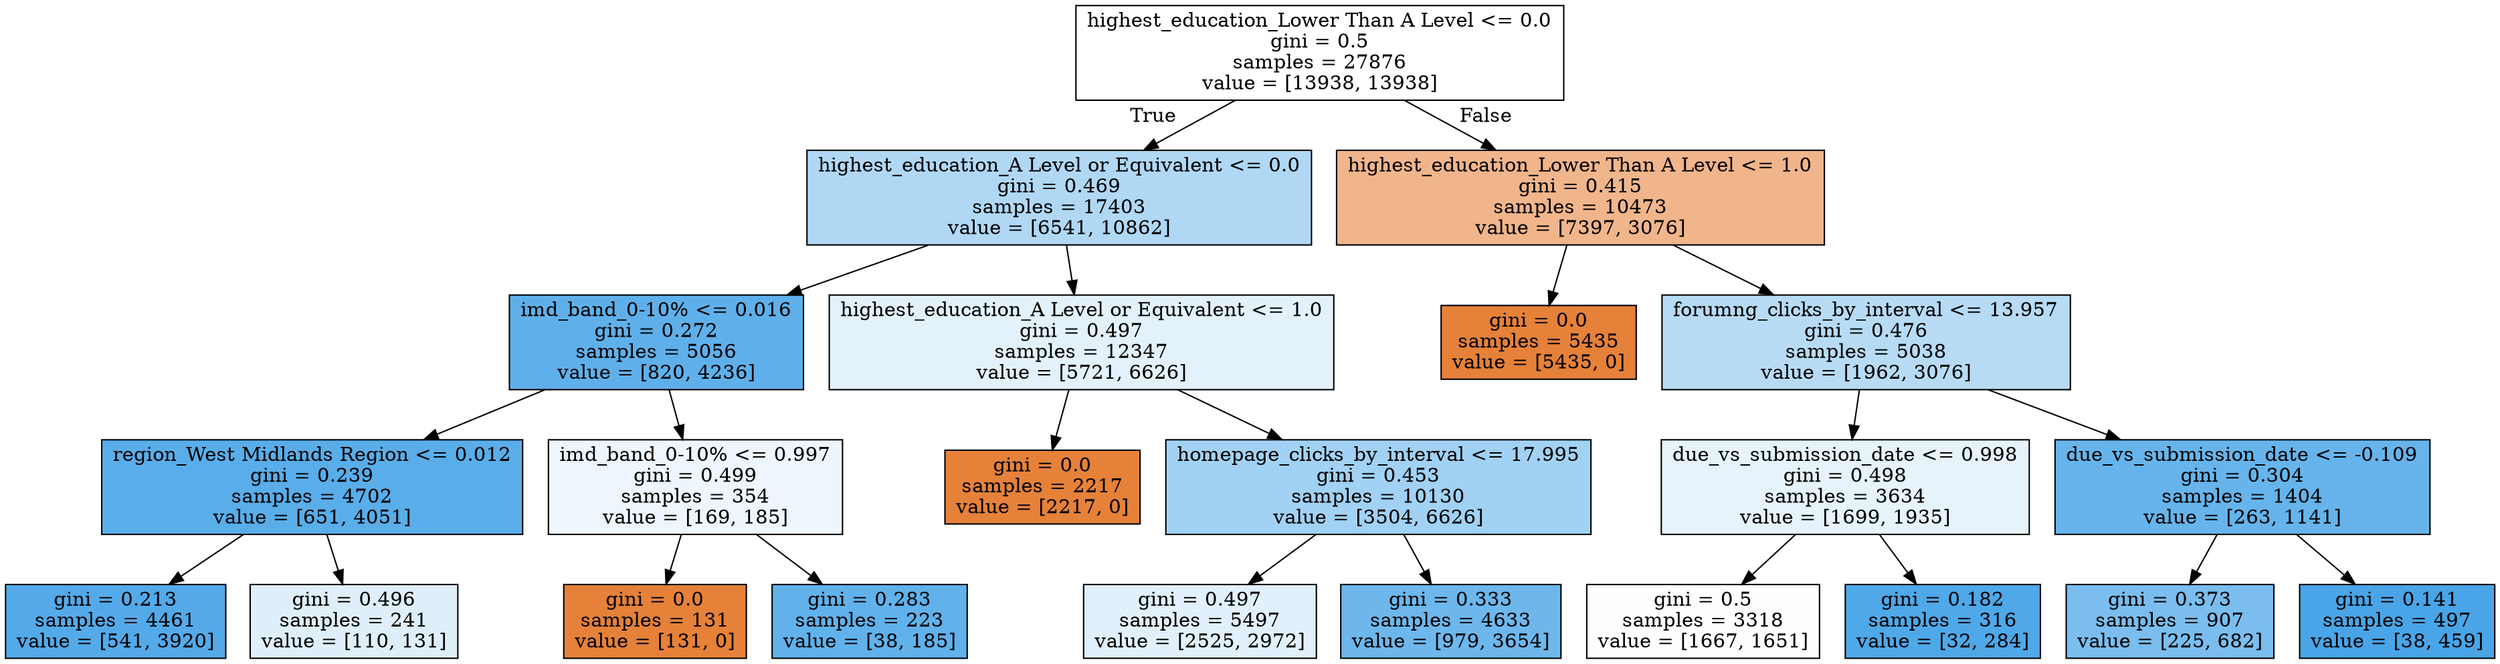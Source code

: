 digraph Tree {
node [shape=box, style="filled", color="black"] ;
0 [label="highest_education_Lower Than A Level <= 0.0\ngini = 0.5\nsamples = 27876\nvalue = [13938, 13938]", fillcolor="#e5813900"] ;
1 [label="highest_education_A Level or Equivalent <= 0.0\ngini = 0.469\nsamples = 17403\nvalue = [6541, 10862]", fillcolor="#399de565"] ;
0 -> 1 [labeldistance=2.5, labelangle=45, headlabel="True"] ;
2 [label="imd_band_0-10% <= 0.016\ngini = 0.272\nsamples = 5056\nvalue = [820, 4236]", fillcolor="#399de5ce"] ;
1 -> 2 ;
3 [label="region_West Midlands Region <= 0.012\ngini = 0.239\nsamples = 4702\nvalue = [651, 4051]", fillcolor="#399de5d6"] ;
2 -> 3 ;
4 [label="gini = 0.213\nsamples = 4461\nvalue = [541, 3920]", fillcolor="#399de5dc"] ;
3 -> 4 ;
5 [label="gini = 0.496\nsamples = 241\nvalue = [110, 131]", fillcolor="#399de529"] ;
3 -> 5 ;
6 [label="imd_band_0-10% <= 0.997\ngini = 0.499\nsamples = 354\nvalue = [169, 185]", fillcolor="#399de516"] ;
2 -> 6 ;
7 [label="gini = 0.0\nsamples = 131\nvalue = [131, 0]", fillcolor="#e58139ff"] ;
6 -> 7 ;
8 [label="gini = 0.283\nsamples = 223\nvalue = [38, 185]", fillcolor="#399de5cb"] ;
6 -> 8 ;
9 [label="highest_education_A Level or Equivalent <= 1.0\ngini = 0.497\nsamples = 12347\nvalue = [5721, 6626]", fillcolor="#399de523"] ;
1 -> 9 ;
10 [label="gini = 0.0\nsamples = 2217\nvalue = [2217, 0]", fillcolor="#e58139ff"] ;
9 -> 10 ;
11 [label="homepage_clicks_by_interval <= 17.995\ngini = 0.453\nsamples = 10130\nvalue = [3504, 6626]", fillcolor="#399de578"] ;
9 -> 11 ;
12 [label="gini = 0.497\nsamples = 5497\nvalue = [2525, 2972]", fillcolor="#399de526"] ;
11 -> 12 ;
13 [label="gini = 0.333\nsamples = 4633\nvalue = [979, 3654]", fillcolor="#399de5bb"] ;
11 -> 13 ;
14 [label="highest_education_Lower Than A Level <= 1.0\ngini = 0.415\nsamples = 10473\nvalue = [7397, 3076]", fillcolor="#e5813995"] ;
0 -> 14 [labeldistance=2.5, labelangle=-45, headlabel="False"] ;
15 [label="gini = 0.0\nsamples = 5435\nvalue = [5435, 0]", fillcolor="#e58139ff"] ;
14 -> 15 ;
16 [label="forumng_clicks_by_interval <= 13.957\ngini = 0.476\nsamples = 5038\nvalue = [1962, 3076]", fillcolor="#399de55c"] ;
14 -> 16 ;
17 [label="due_vs_submission_date <= 0.998\ngini = 0.498\nsamples = 3634\nvalue = [1699, 1935]", fillcolor="#399de51f"] ;
16 -> 17 ;
18 [label="gini = 0.5\nsamples = 3318\nvalue = [1667, 1651]", fillcolor="#e5813902"] ;
17 -> 18 ;
19 [label="gini = 0.182\nsamples = 316\nvalue = [32, 284]", fillcolor="#399de5e2"] ;
17 -> 19 ;
20 [label="due_vs_submission_date <= -0.109\ngini = 0.304\nsamples = 1404\nvalue = [263, 1141]", fillcolor="#399de5c4"] ;
16 -> 20 ;
21 [label="gini = 0.373\nsamples = 907\nvalue = [225, 682]", fillcolor="#399de5ab"] ;
20 -> 21 ;
22 [label="gini = 0.141\nsamples = 497\nvalue = [38, 459]", fillcolor="#399de5ea"] ;
20 -> 22 ;
}